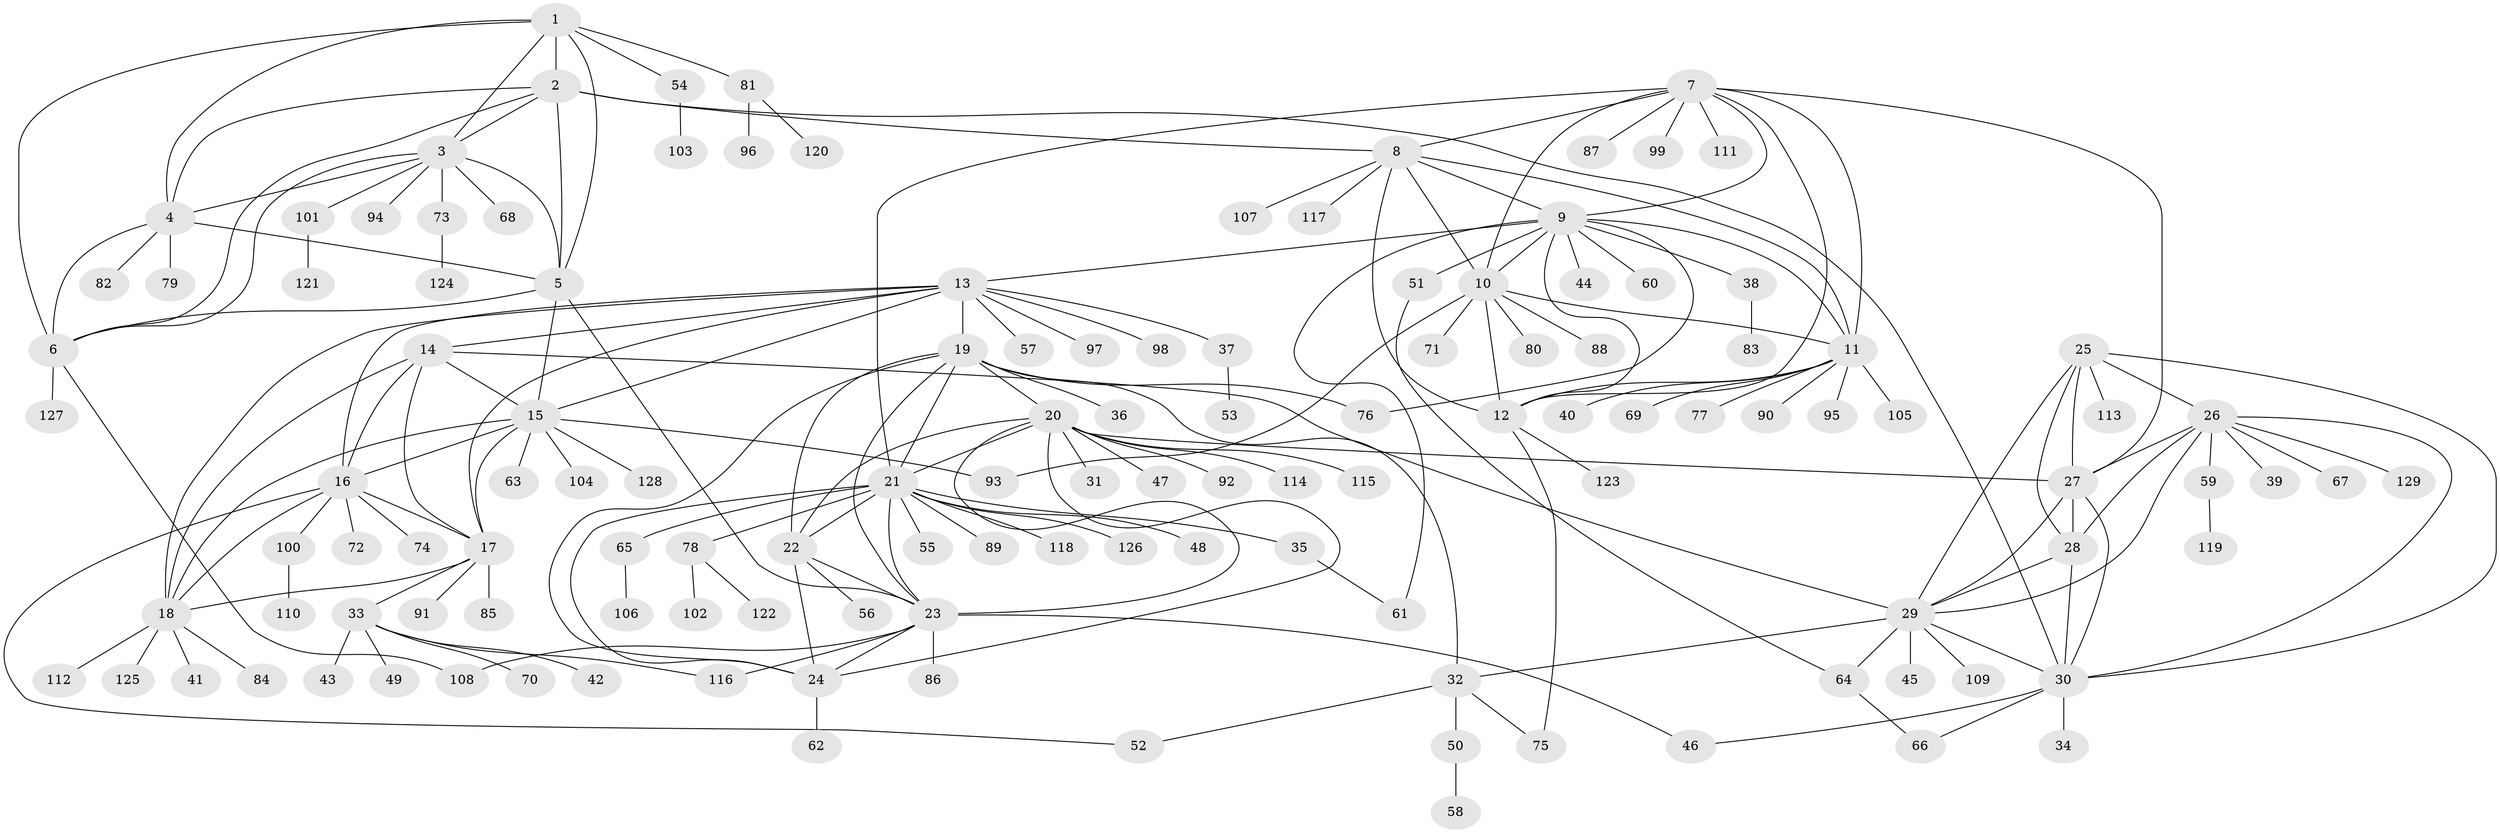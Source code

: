// coarse degree distribution, {6: 0.03896103896103896, 8: 0.012987012987012988, 5: 0.012987012987012988, 18: 0.012987012987012988, 3: 0.025974025974025976, 7: 0.012987012987012988, 1: 0.8051948051948052, 2: 0.03896103896103896, 10: 0.012987012987012988, 21: 0.012987012987012988, 17: 0.012987012987012988}
// Generated by graph-tools (version 1.1) at 2025/59/03/04/25 21:59:10]
// undirected, 129 vertices, 195 edges
graph export_dot {
graph [start="1"]
  node [color=gray90,style=filled];
  1;
  2;
  3;
  4;
  5;
  6;
  7;
  8;
  9;
  10;
  11;
  12;
  13;
  14;
  15;
  16;
  17;
  18;
  19;
  20;
  21;
  22;
  23;
  24;
  25;
  26;
  27;
  28;
  29;
  30;
  31;
  32;
  33;
  34;
  35;
  36;
  37;
  38;
  39;
  40;
  41;
  42;
  43;
  44;
  45;
  46;
  47;
  48;
  49;
  50;
  51;
  52;
  53;
  54;
  55;
  56;
  57;
  58;
  59;
  60;
  61;
  62;
  63;
  64;
  65;
  66;
  67;
  68;
  69;
  70;
  71;
  72;
  73;
  74;
  75;
  76;
  77;
  78;
  79;
  80;
  81;
  82;
  83;
  84;
  85;
  86;
  87;
  88;
  89;
  90;
  91;
  92;
  93;
  94;
  95;
  96;
  97;
  98;
  99;
  100;
  101;
  102;
  103;
  104;
  105;
  106;
  107;
  108;
  109;
  110;
  111;
  112;
  113;
  114;
  115;
  116;
  117;
  118;
  119;
  120;
  121;
  122;
  123;
  124;
  125;
  126;
  127;
  128;
  129;
  1 -- 2;
  1 -- 3;
  1 -- 4;
  1 -- 5;
  1 -- 6;
  1 -- 54;
  1 -- 81;
  2 -- 3;
  2 -- 4;
  2 -- 5;
  2 -- 6;
  2 -- 8;
  2 -- 30;
  3 -- 4;
  3 -- 5;
  3 -- 6;
  3 -- 68;
  3 -- 73;
  3 -- 94;
  3 -- 101;
  4 -- 5;
  4 -- 6;
  4 -- 79;
  4 -- 82;
  5 -- 6;
  5 -- 15;
  5 -- 23;
  6 -- 108;
  6 -- 127;
  7 -- 8;
  7 -- 9;
  7 -- 10;
  7 -- 11;
  7 -- 12;
  7 -- 21;
  7 -- 27;
  7 -- 87;
  7 -- 99;
  7 -- 111;
  8 -- 9;
  8 -- 10;
  8 -- 11;
  8 -- 12;
  8 -- 107;
  8 -- 117;
  9 -- 10;
  9 -- 11;
  9 -- 12;
  9 -- 13;
  9 -- 38;
  9 -- 44;
  9 -- 51;
  9 -- 60;
  9 -- 61;
  9 -- 76;
  10 -- 11;
  10 -- 12;
  10 -- 71;
  10 -- 80;
  10 -- 88;
  10 -- 93;
  11 -- 12;
  11 -- 40;
  11 -- 69;
  11 -- 77;
  11 -- 90;
  11 -- 95;
  11 -- 105;
  12 -- 75;
  12 -- 123;
  13 -- 14;
  13 -- 15;
  13 -- 16;
  13 -- 17;
  13 -- 18;
  13 -- 19;
  13 -- 37;
  13 -- 57;
  13 -- 97;
  13 -- 98;
  14 -- 15;
  14 -- 16;
  14 -- 17;
  14 -- 18;
  14 -- 29;
  15 -- 16;
  15 -- 17;
  15 -- 18;
  15 -- 63;
  15 -- 93;
  15 -- 104;
  15 -- 128;
  16 -- 17;
  16 -- 18;
  16 -- 52;
  16 -- 72;
  16 -- 74;
  16 -- 100;
  17 -- 18;
  17 -- 33;
  17 -- 85;
  17 -- 91;
  18 -- 41;
  18 -- 84;
  18 -- 112;
  18 -- 125;
  19 -- 20;
  19 -- 21;
  19 -- 22;
  19 -- 23;
  19 -- 24;
  19 -- 32;
  19 -- 36;
  19 -- 76;
  20 -- 21;
  20 -- 22;
  20 -- 23;
  20 -- 24;
  20 -- 27;
  20 -- 31;
  20 -- 47;
  20 -- 92;
  20 -- 114;
  20 -- 115;
  21 -- 22;
  21 -- 23;
  21 -- 24;
  21 -- 35;
  21 -- 48;
  21 -- 55;
  21 -- 65;
  21 -- 78;
  21 -- 89;
  21 -- 118;
  21 -- 126;
  22 -- 23;
  22 -- 24;
  22 -- 56;
  23 -- 24;
  23 -- 46;
  23 -- 86;
  23 -- 108;
  23 -- 116;
  24 -- 62;
  25 -- 26;
  25 -- 27;
  25 -- 28;
  25 -- 29;
  25 -- 30;
  25 -- 113;
  26 -- 27;
  26 -- 28;
  26 -- 29;
  26 -- 30;
  26 -- 39;
  26 -- 59;
  26 -- 67;
  26 -- 129;
  27 -- 28;
  27 -- 29;
  27 -- 30;
  28 -- 29;
  28 -- 30;
  29 -- 30;
  29 -- 32;
  29 -- 45;
  29 -- 64;
  29 -- 109;
  30 -- 34;
  30 -- 46;
  30 -- 66;
  32 -- 50;
  32 -- 52;
  32 -- 75;
  33 -- 42;
  33 -- 43;
  33 -- 49;
  33 -- 70;
  33 -- 116;
  35 -- 61;
  37 -- 53;
  38 -- 83;
  50 -- 58;
  51 -- 64;
  54 -- 103;
  59 -- 119;
  64 -- 66;
  65 -- 106;
  73 -- 124;
  78 -- 102;
  78 -- 122;
  81 -- 96;
  81 -- 120;
  100 -- 110;
  101 -- 121;
}
